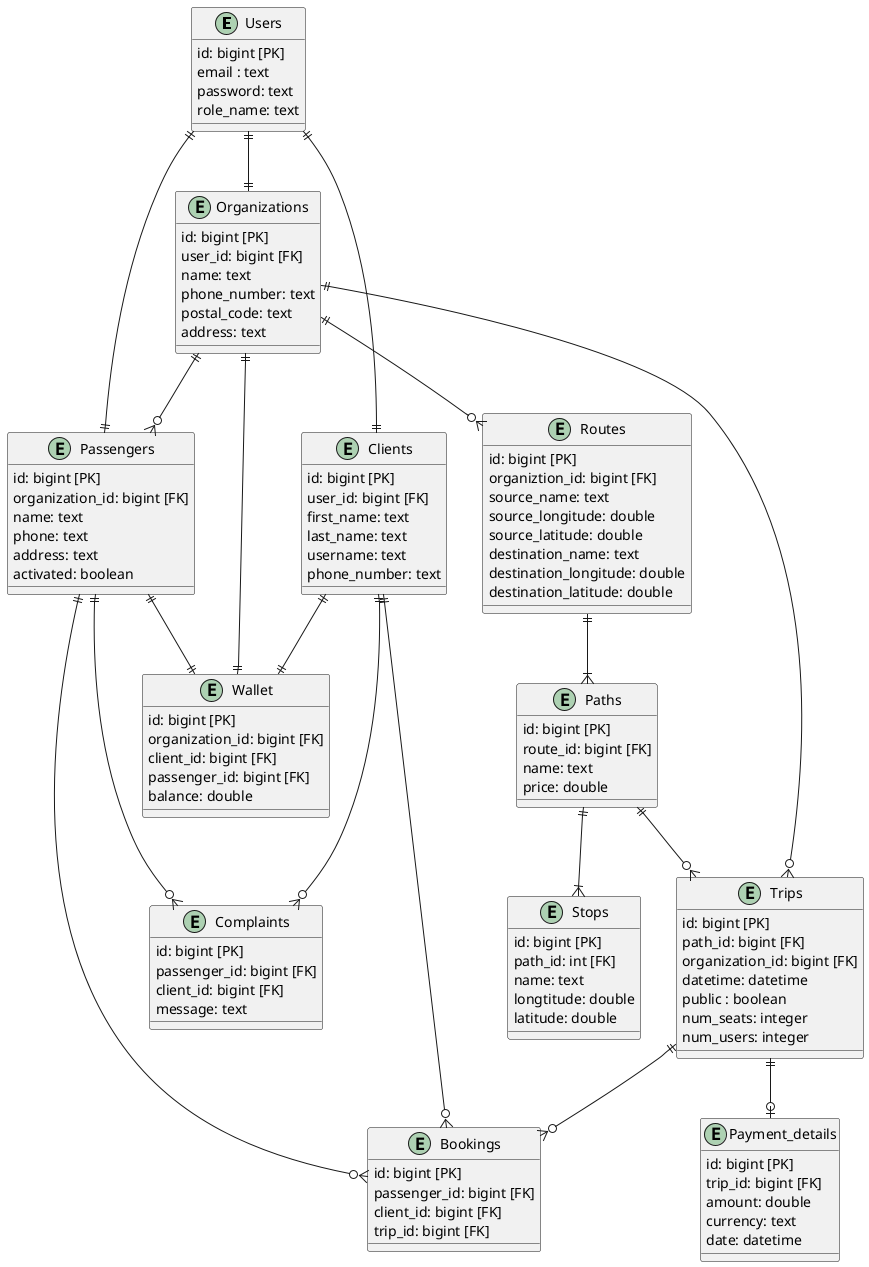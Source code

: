 @startuml erd
entity Users {
  id: bigint [PK]
  email : text
  password: text
  role_name: text
}
entity Passengers {
  id: bigint [PK]
  organization_id: bigint [FK]
  name: text
  phone: text
  address: text
  activated: boolean
}
entity Clients {
  id: bigint [PK]
  user_id: bigint [FK]
  first_name: text  
  last_name: text 
  username: text
  phone_number: text

}
entity Organizations {
  id: bigint [PK]
  user_id: bigint [FK]
  name: text
  phone_number: text
  postal_code: text
  address: text 
}

entity Routes {
  id: bigint [PK]
  organiztion_id: bigint [FK]
  source_name: text
  source_longitude: double
  source_latitude: double
  destination_name: text
  destination_longitude: double
  destination_latitude: double
}
entity Paths {
  id: bigint [PK]
  route_id: bigint [FK]
  name: text
  price: double
}
entity Stops {
  id: bigint [PK]
  path_id: int [FK]
  name: text
  longtitude: double
  latitude: double
}
entity Bookings {
  id: bigint [PK]
  passenger_id: bigint [FK]
  client_id: bigint [FK]
  trip_id: bigint [FK]
  
}
entity Wallet {
  id: bigint [PK]
  organization_id: bigint [FK]
  client_id: bigint [FK]
  passenger_id: bigint [FK]
  balance: double
}
entity Trips {
  id: bigint [PK]
  path_id: bigint [FK]
  organization_id: bigint [FK]
  datetime: datetime
  public : boolean
  num_seats: integer
  num_users: integer
}
entity Complaints {
  id: bigint [PK]
  passenger_id: bigint [FK]
  client_id: bigint [FK]
  message: text
}
entity Payment_details {
  id: bigint [PK]
  trip_id: bigint [FK]
  amount: double
  currency: text
  date: datetime
}
Users ||--|| Passengers
Users ||--|| Organizations
Users ||--|| Clients
Passengers ||---o{ Complaints
Clients ||---o{ Complaints

Organizations ||--o{ Passengers
Organizations ||--o{ Routes
Organizations ||--o{ Trips
Organizations ||--|| Wallet
Passengers ||--|| Wallet
Clients ||--|| Wallet
Trips ||--o| Payment_details

Routes ||--|{ Paths
Paths ||--|{ Stops
Paths ||--o{ Trips
Passengers ||--o{ Bookings
Clients ||--o{ Bookings
Trips ||--o{ Bookings


@enduml